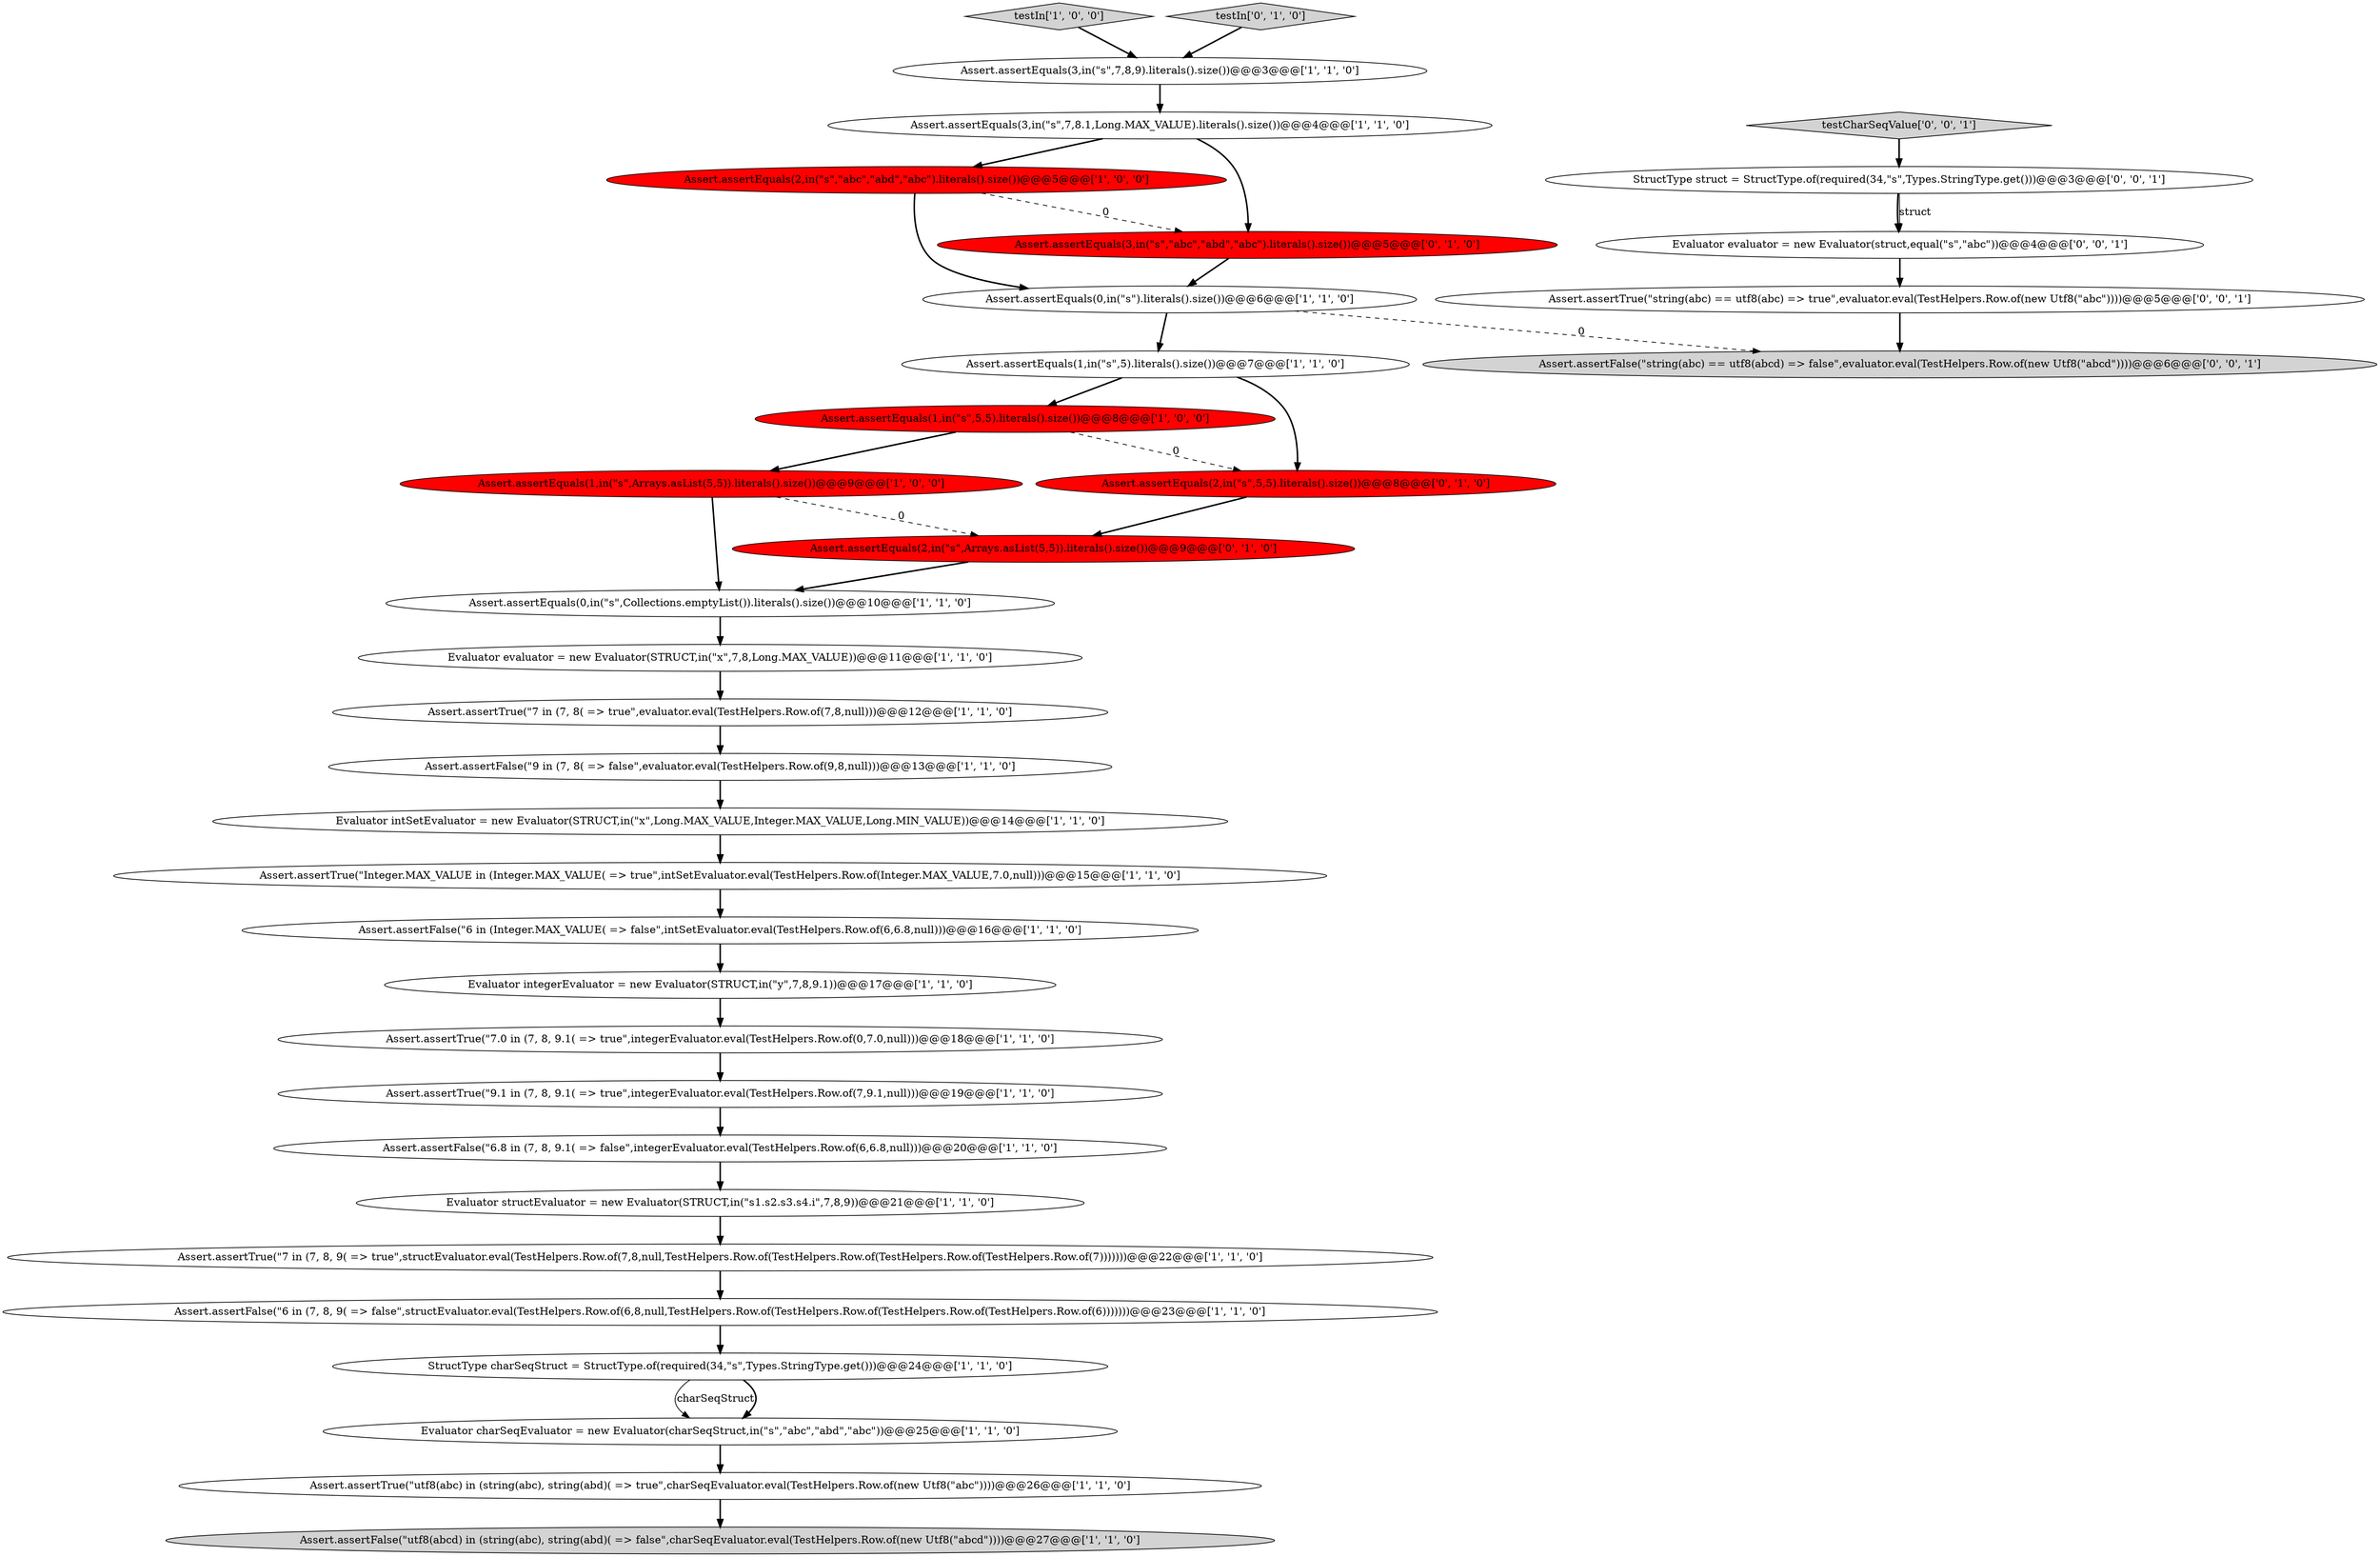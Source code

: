 digraph {
28 [style = filled, label = "Assert.assertEquals(3,in(\"s\",\"abc\",\"abd\",\"abc\").literals().size())@@@5@@@['0', '1', '0']", fillcolor = red, shape = ellipse image = "AAA1AAABBB2BBB"];
22 [style = filled, label = "Evaluator charSeqEvaluator = new Evaluator(charSeqStruct,in(\"s\",\"abc\",\"abd\",\"abc\"))@@@25@@@['1', '1', '0']", fillcolor = white, shape = ellipse image = "AAA0AAABBB1BBB"];
9 [style = filled, label = "Assert.assertEquals(1,in(\"s\",5,5).literals().size())@@@8@@@['1', '0', '0']", fillcolor = red, shape = ellipse image = "AAA1AAABBB1BBB"];
8 [style = filled, label = "testIn['1', '0', '0']", fillcolor = lightgray, shape = diamond image = "AAA0AAABBB1BBB"];
13 [style = filled, label = "Assert.assertEquals(1,in(\"s\",5).literals().size())@@@7@@@['1', '1', '0']", fillcolor = white, shape = ellipse image = "AAA0AAABBB1BBB"];
33 [style = filled, label = "StructType struct = StructType.of(required(34,\"s\",Types.StringType.get()))@@@3@@@['0', '0', '1']", fillcolor = white, shape = ellipse image = "AAA0AAABBB3BBB"];
30 [style = filled, label = "Evaluator evaluator = new Evaluator(struct,equal(\"s\",\"abc\"))@@@4@@@['0', '0', '1']", fillcolor = white, shape = ellipse image = "AAA0AAABBB3BBB"];
10 [style = filled, label = "Evaluator evaluator = new Evaluator(STRUCT,in(\"x\",7,8,Long.MAX_VALUE))@@@11@@@['1', '1', '0']", fillcolor = white, shape = ellipse image = "AAA0AAABBB1BBB"];
26 [style = filled, label = "Assert.assertEquals(2,in(\"s\",5,5).literals().size())@@@8@@@['0', '1', '0']", fillcolor = red, shape = ellipse image = "AAA1AAABBB2BBB"];
32 [style = filled, label = "Assert.assertFalse(\"string(abc) == utf8(abcd) => false\",evaluator.eval(TestHelpers.Row.of(new Utf8(\"abcd\"))))@@@6@@@['0', '0', '1']", fillcolor = lightgray, shape = ellipse image = "AAA0AAABBB3BBB"];
14 [style = filled, label = "Assert.assertTrue(\"7 in (7, 8, 9( => true\",structEvaluator.eval(TestHelpers.Row.of(7,8,null,TestHelpers.Row.of(TestHelpers.Row.of(TestHelpers.Row.of(TestHelpers.Row.of(7)))))))@@@22@@@['1', '1', '0']", fillcolor = white, shape = ellipse image = "AAA0AAABBB1BBB"];
18 [style = filled, label = "Assert.assertFalse(\"6 in (Integer.MAX_VALUE( => false\",intSetEvaluator.eval(TestHelpers.Row.of(6,6.8,null)))@@@16@@@['1', '1', '0']", fillcolor = white, shape = ellipse image = "AAA0AAABBB1BBB"];
15 [style = filled, label = "Assert.assertFalse(\"9 in (7, 8( => false\",evaluator.eval(TestHelpers.Row.of(9,8,null)))@@@13@@@['1', '1', '0']", fillcolor = white, shape = ellipse image = "AAA0AAABBB1BBB"];
16 [style = filled, label = "Evaluator integerEvaluator = new Evaluator(STRUCT,in(\"y\",7,8,9.1))@@@17@@@['1', '1', '0']", fillcolor = white, shape = ellipse image = "AAA0AAABBB1BBB"];
17 [style = filled, label = "Assert.assertTrue(\"7.0 in (7, 8, 9.1( => true\",integerEvaluator.eval(TestHelpers.Row.of(0,7.0,null)))@@@18@@@['1', '1', '0']", fillcolor = white, shape = ellipse image = "AAA0AAABBB1BBB"];
5 [style = filled, label = "Assert.assertEquals(3,in(\"s\",7,8,9).literals().size())@@@3@@@['1', '1', '0']", fillcolor = white, shape = ellipse image = "AAA0AAABBB1BBB"];
7 [style = filled, label = "Evaluator structEvaluator = new Evaluator(STRUCT,in(\"s1.s2.s3.s4.i\",7,8,9))@@@21@@@['1', '1', '0']", fillcolor = white, shape = ellipse image = "AAA0AAABBB1BBB"];
34 [style = filled, label = "Assert.assertTrue(\"string(abc) == utf8(abc) => true\",evaluator.eval(TestHelpers.Row.of(new Utf8(\"abc\"))))@@@5@@@['0', '0', '1']", fillcolor = white, shape = ellipse image = "AAA0AAABBB3BBB"];
20 [style = filled, label = "Assert.assertEquals(2,in(\"s\",\"abc\",\"abd\",\"abc\").literals().size())@@@5@@@['1', '0', '0']", fillcolor = red, shape = ellipse image = "AAA1AAABBB1BBB"];
29 [style = filled, label = "Assert.assertEquals(2,in(\"s\",Arrays.asList(5,5)).literals().size())@@@9@@@['0', '1', '0']", fillcolor = red, shape = ellipse image = "AAA1AAABBB2BBB"];
19 [style = filled, label = "Assert.assertTrue(\"Integer.MAX_VALUE in (Integer.MAX_VALUE( => true\",intSetEvaluator.eval(TestHelpers.Row.of(Integer.MAX_VALUE,7.0,null)))@@@15@@@['1', '1', '0']", fillcolor = white, shape = ellipse image = "AAA0AAABBB1BBB"];
11 [style = filled, label = "Assert.assertEquals(0,in(\"s\",Collections.emptyList()).literals().size())@@@10@@@['1', '1', '0']", fillcolor = white, shape = ellipse image = "AAA0AAABBB1BBB"];
1 [style = filled, label = "Assert.assertFalse(\"utf8(abcd) in (string(abc), string(abd)( => false\",charSeqEvaluator.eval(TestHelpers.Row.of(new Utf8(\"abcd\"))))@@@27@@@['1', '1', '0']", fillcolor = lightgray, shape = ellipse image = "AAA0AAABBB1BBB"];
21 [style = filled, label = "Assert.assertEquals(0,in(\"s\").literals().size())@@@6@@@['1', '1', '0']", fillcolor = white, shape = ellipse image = "AAA0AAABBB1BBB"];
12 [style = filled, label = "Evaluator intSetEvaluator = new Evaluator(STRUCT,in(\"x\",Long.MAX_VALUE,Integer.MAX_VALUE,Long.MIN_VALUE))@@@14@@@['1', '1', '0']", fillcolor = white, shape = ellipse image = "AAA0AAABBB1BBB"];
24 [style = filled, label = "Assert.assertTrue(\"9.1 in (7, 8, 9.1( => true\",integerEvaluator.eval(TestHelpers.Row.of(7,9.1,null)))@@@19@@@['1', '1', '0']", fillcolor = white, shape = ellipse image = "AAA0AAABBB1BBB"];
2 [style = filled, label = "Assert.assertFalse(\"6 in (7, 8, 9( => false\",structEvaluator.eval(TestHelpers.Row.of(6,8,null,TestHelpers.Row.of(TestHelpers.Row.of(TestHelpers.Row.of(TestHelpers.Row.of(6)))))))@@@23@@@['1', '1', '0']", fillcolor = white, shape = ellipse image = "AAA0AAABBB1BBB"];
23 [style = filled, label = "Assert.assertTrue(\"utf8(abc) in (string(abc), string(abd)( => true\",charSeqEvaluator.eval(TestHelpers.Row.of(new Utf8(\"abc\"))))@@@26@@@['1', '1', '0']", fillcolor = white, shape = ellipse image = "AAA0AAABBB1BBB"];
27 [style = filled, label = "testIn['0', '1', '0']", fillcolor = lightgray, shape = diamond image = "AAA0AAABBB2BBB"];
4 [style = filled, label = "StructType charSeqStruct = StructType.of(required(34,\"s\",Types.StringType.get()))@@@24@@@['1', '1', '0']", fillcolor = white, shape = ellipse image = "AAA0AAABBB1BBB"];
6 [style = filled, label = "Assert.assertEquals(3,in(\"s\",7,8.1,Long.MAX_VALUE).literals().size())@@@4@@@['1', '1', '0']", fillcolor = white, shape = ellipse image = "AAA0AAABBB1BBB"];
31 [style = filled, label = "testCharSeqValue['0', '0', '1']", fillcolor = lightgray, shape = diamond image = "AAA0AAABBB3BBB"];
25 [style = filled, label = "Assert.assertFalse(\"6.8 in (7, 8, 9.1( => false\",integerEvaluator.eval(TestHelpers.Row.of(6,6.8,null)))@@@20@@@['1', '1', '0']", fillcolor = white, shape = ellipse image = "AAA0AAABBB1BBB"];
3 [style = filled, label = "Assert.assertTrue(\"7 in (7, 8( => true\",evaluator.eval(TestHelpers.Row.of(7,8,null)))@@@12@@@['1', '1', '0']", fillcolor = white, shape = ellipse image = "AAA0AAABBB1BBB"];
0 [style = filled, label = "Assert.assertEquals(1,in(\"s\",Arrays.asList(5,5)).literals().size())@@@9@@@['1', '0', '0']", fillcolor = red, shape = ellipse image = "AAA1AAABBB1BBB"];
19->18 [style = bold, label=""];
9->0 [style = bold, label=""];
4->22 [style = solid, label="charSeqStruct"];
26->29 [style = bold, label=""];
20->28 [style = dashed, label="0"];
0->11 [style = bold, label=""];
10->3 [style = bold, label=""];
3->15 [style = bold, label=""];
30->34 [style = bold, label=""];
16->17 [style = bold, label=""];
25->7 [style = bold, label=""];
2->4 [style = bold, label=""];
22->23 [style = bold, label=""];
33->30 [style = solid, label="struct"];
21->32 [style = dashed, label="0"];
7->14 [style = bold, label=""];
20->21 [style = bold, label=""];
6->20 [style = bold, label=""];
17->24 [style = bold, label=""];
28->21 [style = bold, label=""];
6->28 [style = bold, label=""];
5->6 [style = bold, label=""];
8->5 [style = bold, label=""];
13->26 [style = bold, label=""];
11->10 [style = bold, label=""];
24->25 [style = bold, label=""];
31->33 [style = bold, label=""];
9->26 [style = dashed, label="0"];
0->29 [style = dashed, label="0"];
33->30 [style = bold, label=""];
23->1 [style = bold, label=""];
34->32 [style = bold, label=""];
15->12 [style = bold, label=""];
14->2 [style = bold, label=""];
13->9 [style = bold, label=""];
27->5 [style = bold, label=""];
12->19 [style = bold, label=""];
4->22 [style = bold, label=""];
29->11 [style = bold, label=""];
21->13 [style = bold, label=""];
18->16 [style = bold, label=""];
}
